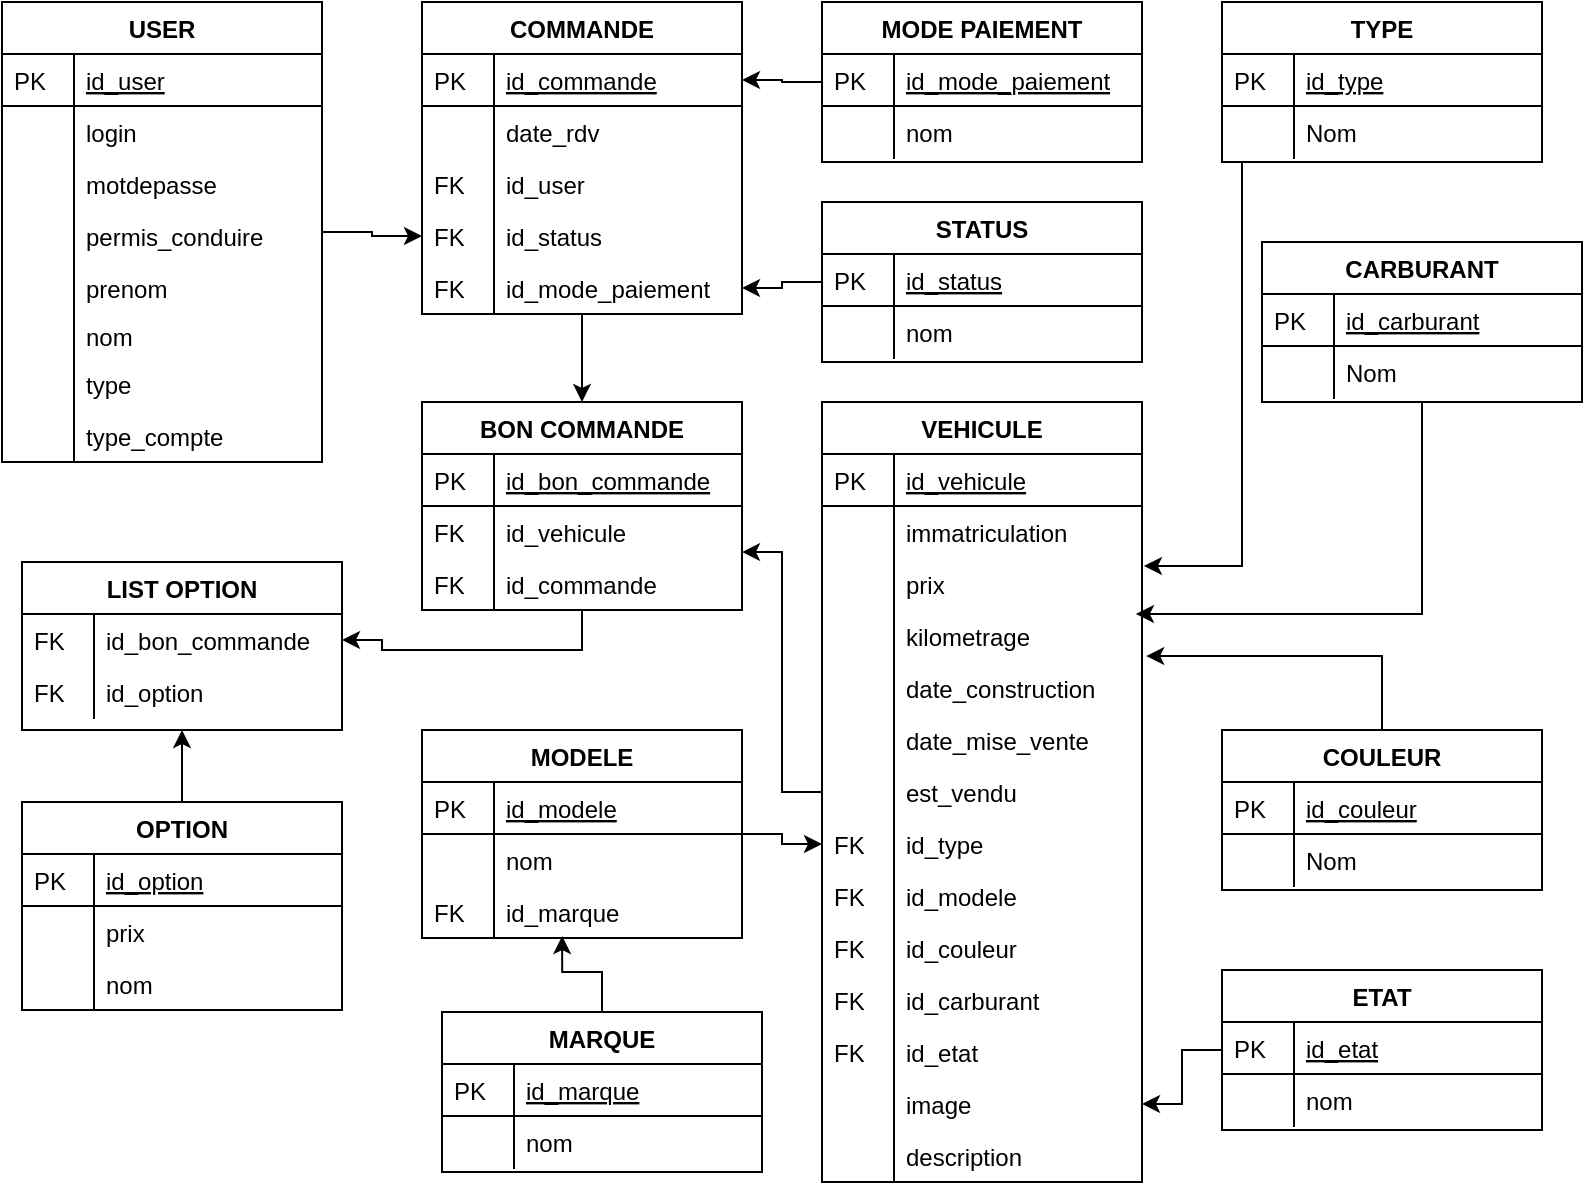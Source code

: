 <mxfile version="12.7.9" type="device"><diagram id="C5RBs43oDa-KdzZeNtuy" name="Page-1"><mxGraphModel dx="1422" dy="762" grid="1" gridSize="10" guides="1" tooltips="1" connect="1" arrows="1" fold="1" page="1" pageScale="1" pageWidth="827" pageHeight="1169" math="0" shadow="0"><root><mxCell id="WIyWlLk6GJQsqaUBKTNV-0"/><mxCell id="WIyWlLk6GJQsqaUBKTNV-1" parent="WIyWlLk6GJQsqaUBKTNV-0"/><mxCell id="F5D1QUOFa6R-hSH2bREc-56" style="edgeStyle=orthogonalEdgeStyle;rounded=0;orthogonalLoop=1;jettySize=auto;html=1;entryX=0;entryY=0.5;entryDx=0;entryDy=0;" edge="1" parent="WIyWlLk6GJQsqaUBKTNV-1" source="zkfFHV4jXpPFQw0GAbJ--51" target="F5D1QUOFa6R-hSH2bREc-27"><mxGeometry relative="1" as="geometry"/></mxCell><mxCell id="zkfFHV4jXpPFQw0GAbJ--51" value="USER" style="swimlane;fontStyle=1;childLayout=stackLayout;horizontal=1;startSize=26;horizontalStack=0;resizeParent=1;resizeLast=0;collapsible=1;marginBottom=0;rounded=0;shadow=0;strokeWidth=1;" parent="WIyWlLk6GJQsqaUBKTNV-1" vertex="1"><mxGeometry x="70" y="40" width="160" height="230" as="geometry"><mxRectangle x="20" y="80" width="160" height="26" as="alternateBounds"/></mxGeometry></mxCell><mxCell id="zkfFHV4jXpPFQw0GAbJ--52" value="id_user" style="shape=partialRectangle;top=0;left=0;right=0;bottom=1;align=left;verticalAlign=top;fillColor=none;spacingLeft=40;spacingRight=4;overflow=hidden;rotatable=0;points=[[0,0.5],[1,0.5]];portConstraint=eastwest;dropTarget=0;rounded=0;shadow=0;strokeWidth=1;fontStyle=4" parent="zkfFHV4jXpPFQw0GAbJ--51" vertex="1"><mxGeometry y="26" width="160" height="26" as="geometry"/></mxCell><mxCell id="zkfFHV4jXpPFQw0GAbJ--53" value="PK" style="shape=partialRectangle;top=0;left=0;bottom=0;fillColor=none;align=left;verticalAlign=top;spacingLeft=4;spacingRight=4;overflow=hidden;rotatable=0;points=[];portConstraint=eastwest;part=1;" parent="zkfFHV4jXpPFQw0GAbJ--52" vertex="1" connectable="0"><mxGeometry width="36" height="26" as="geometry"/></mxCell><mxCell id="VtdqqImHSZTXHybj7aCD-80" value="login" style="shape=partialRectangle;top=0;left=0;right=0;bottom=0;align=left;verticalAlign=top;fillColor=none;spacingLeft=40;spacingRight=4;overflow=hidden;rotatable=0;points=[[0,0.5],[1,0.5]];portConstraint=eastwest;dropTarget=0;rounded=0;shadow=0;strokeWidth=1;" parent="zkfFHV4jXpPFQw0GAbJ--51" vertex="1"><mxGeometry y="52" width="160" height="26" as="geometry"/></mxCell><mxCell id="VtdqqImHSZTXHybj7aCD-81" value="" style="shape=partialRectangle;top=0;left=0;bottom=0;fillColor=none;align=left;verticalAlign=top;spacingLeft=4;spacingRight=4;overflow=hidden;rotatable=0;points=[];portConstraint=eastwest;part=1;" parent="VtdqqImHSZTXHybj7aCD-80" vertex="1" connectable="0"><mxGeometry width="36" height="26" as="geometry"/></mxCell><mxCell id="vkTVJRtdBpXRgMJwghCM-50" value="motdepasse" style="shape=partialRectangle;top=0;left=0;right=0;bottom=0;align=left;verticalAlign=top;fillColor=none;spacingLeft=40;spacingRight=4;overflow=hidden;rotatable=0;points=[[0,0.5],[1,0.5]];portConstraint=eastwest;dropTarget=0;rounded=0;shadow=0;strokeWidth=1;" parent="zkfFHV4jXpPFQw0GAbJ--51" vertex="1"><mxGeometry y="78" width="160" height="26" as="geometry"/></mxCell><mxCell id="vkTVJRtdBpXRgMJwghCM-51" value="" style="shape=partialRectangle;top=0;left=0;bottom=0;fillColor=none;align=left;verticalAlign=top;spacingLeft=4;spacingRight=4;overflow=hidden;rotatable=0;points=[];portConstraint=eastwest;part=1;" parent="vkTVJRtdBpXRgMJwghCM-50" vertex="1" connectable="0"><mxGeometry width="36" height="26" as="geometry"/></mxCell><mxCell id="zkfFHV4jXpPFQw0GAbJ--54" value="permis_conduire" style="shape=partialRectangle;top=0;left=0;right=0;bottom=0;align=left;verticalAlign=top;fillColor=none;spacingLeft=40;spacingRight=4;overflow=hidden;rotatable=0;points=[[0,0.5],[1,0.5]];portConstraint=eastwest;dropTarget=0;rounded=0;shadow=0;strokeWidth=1;" parent="zkfFHV4jXpPFQw0GAbJ--51" vertex="1"><mxGeometry y="104" width="160" height="26" as="geometry"/></mxCell><mxCell id="zkfFHV4jXpPFQw0GAbJ--55" value="" style="shape=partialRectangle;top=0;left=0;bottom=0;fillColor=none;align=left;verticalAlign=top;spacingLeft=4;spacingRight=4;overflow=hidden;rotatable=0;points=[];portConstraint=eastwest;part=1;" parent="zkfFHV4jXpPFQw0GAbJ--54" vertex="1" connectable="0"><mxGeometry width="36" height="26" as="geometry"/></mxCell><mxCell id="VtdqqImHSZTXHybj7aCD-72" value="prenom" style="shape=partialRectangle;top=0;left=0;right=0;bottom=0;align=left;verticalAlign=top;fillColor=none;spacingLeft=40;spacingRight=4;overflow=hidden;rotatable=0;points=[[0,0.5],[1,0.5]];portConstraint=eastwest;dropTarget=0;rounded=0;shadow=0;strokeWidth=1;" parent="zkfFHV4jXpPFQw0GAbJ--51" vertex="1"><mxGeometry y="130" width="160" height="24" as="geometry"/></mxCell><mxCell id="VtdqqImHSZTXHybj7aCD-73" value="" style="shape=partialRectangle;top=0;left=0;bottom=0;fillColor=none;align=left;verticalAlign=top;spacingLeft=4;spacingRight=4;overflow=hidden;rotatable=0;points=[];portConstraint=eastwest;part=1;" parent="VtdqqImHSZTXHybj7aCD-72" vertex="1" connectable="0"><mxGeometry width="36" height="24" as="geometry"/></mxCell><mxCell id="VtdqqImHSZTXHybj7aCD-68" value="nom" style="shape=partialRectangle;top=0;left=0;right=0;bottom=0;align=left;verticalAlign=top;fillColor=none;spacingLeft=40;spacingRight=4;overflow=hidden;rotatable=0;points=[[0,0.5],[1,0.5]];portConstraint=eastwest;dropTarget=0;rounded=0;shadow=0;strokeWidth=1;" parent="zkfFHV4jXpPFQw0GAbJ--51" vertex="1"><mxGeometry y="154" width="160" height="24" as="geometry"/></mxCell><mxCell id="VtdqqImHSZTXHybj7aCD-69" value="" style="shape=partialRectangle;top=0;left=0;bottom=0;fillColor=none;align=left;verticalAlign=top;spacingLeft=4;spacingRight=4;overflow=hidden;rotatable=0;points=[];portConstraint=eastwest;part=1;" parent="VtdqqImHSZTXHybj7aCD-68" vertex="1" connectable="0"><mxGeometry width="36" height="24" as="geometry"/></mxCell><mxCell id="vkTVJRtdBpXRgMJwghCM-9" value="type" style="shape=partialRectangle;top=0;left=0;right=0;bottom=0;align=left;verticalAlign=top;fillColor=none;spacingLeft=40;spacingRight=4;overflow=hidden;rotatable=0;points=[[0,0.5],[1,0.5]];portConstraint=eastwest;dropTarget=0;rounded=0;shadow=0;strokeWidth=1;" parent="zkfFHV4jXpPFQw0GAbJ--51" vertex="1"><mxGeometry y="178" width="160" height="26" as="geometry"/></mxCell><mxCell id="vkTVJRtdBpXRgMJwghCM-10" value="" style="shape=partialRectangle;top=0;left=0;bottom=0;fillColor=none;align=left;verticalAlign=top;spacingLeft=4;spacingRight=4;overflow=hidden;rotatable=0;points=[];portConstraint=eastwest;part=1;" parent="vkTVJRtdBpXRgMJwghCM-9" vertex="1" connectable="0"><mxGeometry width="36" height="26" as="geometry"/></mxCell><mxCell id="vkTVJRtdBpXRgMJwghCM-11" value="type_compte" style="shape=partialRectangle;top=0;left=0;right=0;bottom=0;align=left;verticalAlign=top;fillColor=none;spacingLeft=40;spacingRight=4;overflow=hidden;rotatable=0;points=[[0,0.5],[1,0.5]];portConstraint=eastwest;dropTarget=0;rounded=0;shadow=0;strokeWidth=1;" parent="zkfFHV4jXpPFQw0GAbJ--51" vertex="1"><mxGeometry y="204" width="160" height="26" as="geometry"/></mxCell><mxCell id="vkTVJRtdBpXRgMJwghCM-12" value="" style="shape=partialRectangle;top=0;left=0;bottom=0;fillColor=none;align=left;verticalAlign=top;spacingLeft=4;spacingRight=4;overflow=hidden;rotatable=0;points=[];portConstraint=eastwest;part=1;" parent="vkTVJRtdBpXRgMJwghCM-11" vertex="1" connectable="0"><mxGeometry width="36" height="26" as="geometry"/></mxCell><mxCell id="F5D1QUOFa6R-hSH2bREc-53" style="edgeStyle=orthogonalEdgeStyle;rounded=0;orthogonalLoop=1;jettySize=auto;html=1;entryX=0.5;entryY=0;entryDx=0;entryDy=0;" edge="1" parent="WIyWlLk6GJQsqaUBKTNV-1" source="zkfFHV4jXpPFQw0GAbJ--56" target="VtdqqImHSZTXHybj7aCD-91"><mxGeometry relative="1" as="geometry"/></mxCell><mxCell id="zkfFHV4jXpPFQw0GAbJ--56" value="COMMANDE" style="swimlane;fontStyle=1;childLayout=stackLayout;horizontal=1;startSize=26;horizontalStack=0;resizeParent=1;resizeLast=0;collapsible=1;marginBottom=0;rounded=0;shadow=0;strokeWidth=1;" parent="WIyWlLk6GJQsqaUBKTNV-1" vertex="1"><mxGeometry x="280" y="40" width="160" height="156" as="geometry"><mxRectangle x="260" y="80" width="160" height="26" as="alternateBounds"/></mxGeometry></mxCell><mxCell id="zkfFHV4jXpPFQw0GAbJ--57" value="id_commande" style="shape=partialRectangle;top=0;left=0;right=0;bottom=1;align=left;verticalAlign=top;fillColor=none;spacingLeft=40;spacingRight=4;overflow=hidden;rotatable=0;points=[[0,0.5],[1,0.5]];portConstraint=eastwest;dropTarget=0;rounded=0;shadow=0;strokeWidth=1;fontStyle=4" parent="zkfFHV4jXpPFQw0GAbJ--56" vertex="1"><mxGeometry y="26" width="160" height="26" as="geometry"/></mxCell><mxCell id="zkfFHV4jXpPFQw0GAbJ--58" value="PK" style="shape=partialRectangle;top=0;left=0;bottom=0;fillColor=none;align=left;verticalAlign=top;spacingLeft=4;spacingRight=4;overflow=hidden;rotatable=0;points=[];portConstraint=eastwest;part=1;" parent="zkfFHV4jXpPFQw0GAbJ--57" vertex="1" connectable="0"><mxGeometry width="36" height="26" as="geometry"/></mxCell><mxCell id="zkfFHV4jXpPFQw0GAbJ--61" value="date_rdv" style="shape=partialRectangle;top=0;left=0;right=0;bottom=0;align=left;verticalAlign=top;fillColor=none;spacingLeft=40;spacingRight=4;overflow=hidden;rotatable=0;points=[[0,0.5],[1,0.5]];portConstraint=eastwest;dropTarget=0;rounded=0;shadow=0;strokeWidth=1;" parent="zkfFHV4jXpPFQw0GAbJ--56" vertex="1"><mxGeometry y="52" width="160" height="26" as="geometry"/></mxCell><mxCell id="zkfFHV4jXpPFQw0GAbJ--62" value="" style="shape=partialRectangle;top=0;left=0;bottom=0;fillColor=none;align=left;verticalAlign=top;spacingLeft=4;spacingRight=4;overflow=hidden;rotatable=0;points=[];portConstraint=eastwest;part=1;" parent="zkfFHV4jXpPFQw0GAbJ--61" vertex="1" connectable="0"><mxGeometry width="36" height="26" as="geometry"/></mxCell><mxCell id="VtdqqImHSZTXHybj7aCD-82" value="id_user" style="shape=partialRectangle;top=0;left=0;right=0;bottom=0;align=left;verticalAlign=top;fillColor=none;spacingLeft=40;spacingRight=4;overflow=hidden;rotatable=0;points=[[0,0.5],[1,0.5]];portConstraint=eastwest;dropTarget=0;rounded=0;shadow=0;strokeWidth=1;" parent="zkfFHV4jXpPFQw0GAbJ--56" vertex="1"><mxGeometry y="78" width="160" height="26" as="geometry"/></mxCell><mxCell id="VtdqqImHSZTXHybj7aCD-83" value="FK" style="shape=partialRectangle;top=0;left=0;bottom=0;fillColor=none;align=left;verticalAlign=top;spacingLeft=4;spacingRight=4;overflow=hidden;rotatable=0;points=[];portConstraint=eastwest;part=1;" parent="VtdqqImHSZTXHybj7aCD-82" vertex="1" connectable="0"><mxGeometry width="36" height="26" as="geometry"/></mxCell><mxCell id="F5D1QUOFa6R-hSH2bREc-27" value="id_status" style="shape=partialRectangle;top=0;left=0;right=0;bottom=0;align=left;verticalAlign=top;fillColor=none;spacingLeft=40;spacingRight=4;overflow=hidden;rotatable=0;points=[[0,0.5],[1,0.5]];portConstraint=eastwest;dropTarget=0;rounded=0;shadow=0;strokeWidth=1;" vertex="1" parent="zkfFHV4jXpPFQw0GAbJ--56"><mxGeometry y="104" width="160" height="26" as="geometry"/></mxCell><mxCell id="F5D1QUOFa6R-hSH2bREc-28" value="FK" style="shape=partialRectangle;top=0;left=0;bottom=0;fillColor=none;align=left;verticalAlign=top;spacingLeft=4;spacingRight=4;overflow=hidden;rotatable=0;points=[];portConstraint=eastwest;part=1;" vertex="1" connectable="0" parent="F5D1QUOFa6R-hSH2bREc-27"><mxGeometry width="36" height="26" as="geometry"/></mxCell><mxCell id="F5D1QUOFa6R-hSH2bREc-29" value="id_mode_paiement" style="shape=partialRectangle;top=0;left=0;right=0;bottom=0;align=left;verticalAlign=top;fillColor=none;spacingLeft=40;spacingRight=4;overflow=hidden;rotatable=0;points=[[0,0.5],[1,0.5]];portConstraint=eastwest;dropTarget=0;rounded=0;shadow=0;strokeWidth=1;" vertex="1" parent="zkfFHV4jXpPFQw0GAbJ--56"><mxGeometry y="130" width="160" height="26" as="geometry"/></mxCell><mxCell id="F5D1QUOFa6R-hSH2bREc-30" value="FK" style="shape=partialRectangle;top=0;left=0;bottom=0;fillColor=none;align=left;verticalAlign=top;spacingLeft=4;spacingRight=4;overflow=hidden;rotatable=0;points=[];portConstraint=eastwest;part=1;" vertex="1" connectable="0" parent="F5D1QUOFa6R-hSH2bREc-29"><mxGeometry width="36" height="26" as="geometry"/></mxCell><mxCell id="F5D1QUOFa6R-hSH2bREc-50" style="edgeStyle=orthogonalEdgeStyle;rounded=0;orthogonalLoop=1;jettySize=auto;html=1;entryX=1;entryY=-0.115;entryDx=0;entryDy=0;entryPerimeter=0;" edge="1" parent="WIyWlLk6GJQsqaUBKTNV-1" source="zkfFHV4jXpPFQw0GAbJ--64" target="VtdqqImHSZTXHybj7aCD-94"><mxGeometry relative="1" as="geometry"/></mxCell><mxCell id="zkfFHV4jXpPFQw0GAbJ--64" value="VEHICULE" style="swimlane;fontStyle=1;childLayout=stackLayout;horizontal=1;startSize=26;horizontalStack=0;resizeParent=1;resizeLast=0;collapsible=1;marginBottom=0;rounded=0;shadow=0;strokeWidth=1;" parent="WIyWlLk6GJQsqaUBKTNV-1" vertex="1"><mxGeometry x="480" y="240" width="160" height="390" as="geometry"><mxRectangle x="260" y="270" width="160" height="26" as="alternateBounds"/></mxGeometry></mxCell><mxCell id="zkfFHV4jXpPFQw0GAbJ--65" value="id_vehicule" style="shape=partialRectangle;top=0;left=0;right=0;bottom=1;align=left;verticalAlign=top;fillColor=none;spacingLeft=40;spacingRight=4;overflow=hidden;rotatable=0;points=[[0,0.5],[1,0.5]];portConstraint=eastwest;dropTarget=0;rounded=0;shadow=0;strokeWidth=1;fontStyle=4" parent="zkfFHV4jXpPFQw0GAbJ--64" vertex="1"><mxGeometry y="26" width="160" height="26" as="geometry"/></mxCell><mxCell id="zkfFHV4jXpPFQw0GAbJ--66" value="PK" style="shape=partialRectangle;top=0;left=0;bottom=0;fillColor=none;align=left;verticalAlign=top;spacingLeft=4;spacingRight=4;overflow=hidden;rotatable=0;points=[];portConstraint=eastwest;part=1;" parent="zkfFHV4jXpPFQw0GAbJ--65" vertex="1" connectable="0"><mxGeometry width="36" height="26" as="geometry"/></mxCell><mxCell id="zkfFHV4jXpPFQw0GAbJ--69" value="immatriculation" style="shape=partialRectangle;top=0;left=0;right=0;bottom=0;align=left;verticalAlign=top;fillColor=none;spacingLeft=40;spacingRight=4;overflow=hidden;rotatable=0;points=[[0,0.5],[1,0.5]];portConstraint=eastwest;dropTarget=0;rounded=0;shadow=0;strokeWidth=1;" parent="zkfFHV4jXpPFQw0GAbJ--64" vertex="1"><mxGeometry y="52" width="160" height="26" as="geometry"/></mxCell><mxCell id="zkfFHV4jXpPFQw0GAbJ--70" value="" style="shape=partialRectangle;top=0;left=0;bottom=0;fillColor=none;align=left;verticalAlign=top;spacingLeft=4;spacingRight=4;overflow=hidden;rotatable=0;points=[];portConstraint=eastwest;part=1;" parent="zkfFHV4jXpPFQw0GAbJ--69" vertex="1" connectable="0"><mxGeometry width="36" height="26" as="geometry"/></mxCell><mxCell id="vkTVJRtdBpXRgMJwghCM-42" value="prix" style="shape=partialRectangle;top=0;left=0;right=0;bottom=0;align=left;verticalAlign=top;fillColor=none;spacingLeft=40;spacingRight=4;overflow=hidden;rotatable=0;points=[[0,0.5],[1,0.5]];portConstraint=eastwest;dropTarget=0;rounded=0;shadow=0;strokeWidth=1;" parent="zkfFHV4jXpPFQw0GAbJ--64" vertex="1"><mxGeometry y="78" width="160" height="26" as="geometry"/></mxCell><mxCell id="vkTVJRtdBpXRgMJwghCM-43" value="" style="shape=partialRectangle;top=0;left=0;bottom=0;fillColor=none;align=left;verticalAlign=top;spacingLeft=4;spacingRight=4;overflow=hidden;rotatable=0;points=[];portConstraint=eastwest;part=1;" parent="vkTVJRtdBpXRgMJwghCM-42" vertex="1" connectable="0"><mxGeometry width="36" height="26" as="geometry"/></mxCell><mxCell id="vkTVJRtdBpXRgMJwghCM-44" value="kilometrage" style="shape=partialRectangle;top=0;left=0;right=0;bottom=0;align=left;verticalAlign=top;fillColor=none;spacingLeft=40;spacingRight=4;overflow=hidden;rotatable=0;points=[[0,0.5],[1,0.5]];portConstraint=eastwest;dropTarget=0;rounded=0;shadow=0;strokeWidth=1;" parent="zkfFHV4jXpPFQw0GAbJ--64" vertex="1"><mxGeometry y="104" width="160" height="26" as="geometry"/></mxCell><mxCell id="vkTVJRtdBpXRgMJwghCM-45" value="" style="shape=partialRectangle;top=0;left=0;bottom=0;fillColor=none;align=left;verticalAlign=top;spacingLeft=4;spacingRight=4;overflow=hidden;rotatable=0;points=[];portConstraint=eastwest;part=1;" parent="vkTVJRtdBpXRgMJwghCM-44" vertex="1" connectable="0"><mxGeometry width="36" height="26" as="geometry"/></mxCell><mxCell id="vkTVJRtdBpXRgMJwghCM-46" value="date_construction" style="shape=partialRectangle;top=0;left=0;right=0;bottom=0;align=left;verticalAlign=top;fillColor=none;spacingLeft=40;spacingRight=4;overflow=hidden;rotatable=0;points=[[0,0.5],[1,0.5]];portConstraint=eastwest;dropTarget=0;rounded=0;shadow=0;strokeWidth=1;" parent="zkfFHV4jXpPFQw0GAbJ--64" vertex="1"><mxGeometry y="130" width="160" height="26" as="geometry"/></mxCell><mxCell id="vkTVJRtdBpXRgMJwghCM-47" value="" style="shape=partialRectangle;top=0;left=0;bottom=0;fillColor=none;align=left;verticalAlign=top;spacingLeft=4;spacingRight=4;overflow=hidden;rotatable=0;points=[];portConstraint=eastwest;part=1;" parent="vkTVJRtdBpXRgMJwghCM-46" vertex="1" connectable="0"><mxGeometry width="36" height="26" as="geometry"/></mxCell><mxCell id="VtdqqImHSZTXHybj7aCD-75" value="date_mise_vente" style="shape=partialRectangle;top=0;left=0;right=0;bottom=0;align=left;verticalAlign=top;fillColor=none;spacingLeft=40;spacingRight=4;overflow=hidden;rotatable=0;points=[[0,0.5],[1,0.5]];portConstraint=eastwest;dropTarget=0;rounded=0;shadow=0;strokeWidth=1;" parent="zkfFHV4jXpPFQw0GAbJ--64" vertex="1"><mxGeometry y="156" width="160" height="26" as="geometry"/></mxCell><mxCell id="VtdqqImHSZTXHybj7aCD-76" value="" style="shape=partialRectangle;top=0;left=0;bottom=0;fillColor=none;align=left;verticalAlign=top;spacingLeft=4;spacingRight=4;overflow=hidden;rotatable=0;points=[];portConstraint=eastwest;part=1;" parent="VtdqqImHSZTXHybj7aCD-75" vertex="1" connectable="0"><mxGeometry width="36" height="26" as="geometry"/></mxCell><mxCell id="VtdqqImHSZTXHybj7aCD-77" value="est_vendu" style="shape=partialRectangle;top=0;left=0;right=0;bottom=0;align=left;verticalAlign=top;fillColor=none;spacingLeft=40;spacingRight=4;overflow=hidden;rotatable=0;points=[[0,0.5],[1,0.5]];portConstraint=eastwest;dropTarget=0;rounded=0;shadow=0;strokeWidth=1;" parent="zkfFHV4jXpPFQw0GAbJ--64" vertex="1"><mxGeometry y="182" width="160" height="26" as="geometry"/></mxCell><mxCell id="VtdqqImHSZTXHybj7aCD-78" value="" style="shape=partialRectangle;top=0;left=0;bottom=0;fillColor=none;align=left;verticalAlign=top;spacingLeft=4;spacingRight=4;overflow=hidden;rotatable=0;points=[];portConstraint=eastwest;part=1;" parent="VtdqqImHSZTXHybj7aCD-77" vertex="1" connectable="0"><mxGeometry width="36" height="26" as="geometry"/></mxCell><mxCell id="VtdqqImHSZTXHybj7aCD-5" value="id_type" style="shape=partialRectangle;top=0;left=0;right=0;bottom=0;align=left;verticalAlign=top;fillColor=none;spacingLeft=40;spacingRight=4;overflow=hidden;rotatable=0;points=[[0,0.5],[1,0.5]];portConstraint=eastwest;dropTarget=0;rounded=0;shadow=0;strokeWidth=1;" parent="zkfFHV4jXpPFQw0GAbJ--64" vertex="1"><mxGeometry y="208" width="160" height="26" as="geometry"/></mxCell><mxCell id="VtdqqImHSZTXHybj7aCD-6" value="FK" style="shape=partialRectangle;top=0;left=0;bottom=0;fillColor=none;align=left;verticalAlign=top;spacingLeft=4;spacingRight=4;overflow=hidden;rotatable=0;points=[];portConstraint=eastwest;part=1;" parent="VtdqqImHSZTXHybj7aCD-5" vertex="1" connectable="0"><mxGeometry width="36" height="26" as="geometry"/></mxCell><mxCell id="VtdqqImHSZTXHybj7aCD-23" value="id_modele" style="shape=partialRectangle;top=0;left=0;right=0;bottom=0;align=left;verticalAlign=top;fillColor=none;spacingLeft=40;spacingRight=4;overflow=hidden;rotatable=0;points=[[0,0.5],[1,0.5]];portConstraint=eastwest;dropTarget=0;rounded=0;shadow=0;strokeWidth=1;" parent="zkfFHV4jXpPFQw0GAbJ--64" vertex="1"><mxGeometry y="234" width="160" height="26" as="geometry"/></mxCell><mxCell id="VtdqqImHSZTXHybj7aCD-24" value="FK" style="shape=partialRectangle;top=0;left=0;bottom=0;fillColor=none;align=left;verticalAlign=top;spacingLeft=4;spacingRight=4;overflow=hidden;rotatable=0;points=[];portConstraint=eastwest;part=1;" parent="VtdqqImHSZTXHybj7aCD-23" vertex="1" connectable="0"><mxGeometry width="36" height="26" as="geometry"/></mxCell><mxCell id="VtdqqImHSZTXHybj7aCD-26" value="id_couleur" style="shape=partialRectangle;top=0;left=0;right=0;bottom=0;align=left;verticalAlign=top;fillColor=none;spacingLeft=40;spacingRight=4;overflow=hidden;rotatable=0;points=[[0,0.5],[1,0.5]];portConstraint=eastwest;dropTarget=0;rounded=0;shadow=0;strokeWidth=1;" parent="zkfFHV4jXpPFQw0GAbJ--64" vertex="1"><mxGeometry y="260" width="160" height="26" as="geometry"/></mxCell><mxCell id="VtdqqImHSZTXHybj7aCD-27" value="FK" style="shape=partialRectangle;top=0;left=0;bottom=0;fillColor=none;align=left;verticalAlign=top;spacingLeft=4;spacingRight=4;overflow=hidden;rotatable=0;points=[];portConstraint=eastwest;part=1;" parent="VtdqqImHSZTXHybj7aCD-26" vertex="1" connectable="0"><mxGeometry width="36" height="26" as="geometry"/></mxCell><mxCell id="VtdqqImHSZTXHybj7aCD-28" value="id_carburant" style="shape=partialRectangle;top=0;left=0;right=0;bottom=0;align=left;verticalAlign=top;fillColor=none;spacingLeft=40;spacingRight=4;overflow=hidden;rotatable=0;points=[[0,0.5],[1,0.5]];portConstraint=eastwest;dropTarget=0;rounded=0;shadow=0;strokeWidth=1;" parent="zkfFHV4jXpPFQw0GAbJ--64" vertex="1"><mxGeometry y="286" width="160" height="26" as="geometry"/></mxCell><mxCell id="VtdqqImHSZTXHybj7aCD-29" value="FK" style="shape=partialRectangle;top=0;left=0;bottom=0;fillColor=none;align=left;verticalAlign=top;spacingLeft=4;spacingRight=4;overflow=hidden;rotatable=0;points=[];portConstraint=eastwest;part=1;" parent="VtdqqImHSZTXHybj7aCD-28" vertex="1" connectable="0"><mxGeometry width="36" height="26" as="geometry"/></mxCell><mxCell id="VtdqqImHSZTXHybj7aCD-60" value="id_etat" style="shape=partialRectangle;top=0;left=0;right=0;bottom=0;align=left;verticalAlign=top;fillColor=none;spacingLeft=40;spacingRight=4;overflow=hidden;rotatable=0;points=[[0,0.5],[1,0.5]];portConstraint=eastwest;dropTarget=0;rounded=0;shadow=0;strokeWidth=1;" parent="zkfFHV4jXpPFQw0GAbJ--64" vertex="1"><mxGeometry y="312" width="160" height="26" as="geometry"/></mxCell><mxCell id="VtdqqImHSZTXHybj7aCD-61" value="FK" style="shape=partialRectangle;top=0;left=0;bottom=0;fillColor=none;align=left;verticalAlign=top;spacingLeft=4;spacingRight=4;overflow=hidden;rotatable=0;points=[];portConstraint=eastwest;part=1;" parent="VtdqqImHSZTXHybj7aCD-60" vertex="1" connectable="0"><mxGeometry width="36" height="26" as="geometry"/></mxCell><mxCell id="F5D1QUOFa6R-hSH2bREc-4" value="image" style="shape=partialRectangle;top=0;left=0;right=0;bottom=0;align=left;verticalAlign=top;fillColor=none;spacingLeft=40;spacingRight=4;overflow=hidden;rotatable=0;points=[[0,0.5],[1,0.5]];portConstraint=eastwest;dropTarget=0;rounded=0;shadow=0;strokeWidth=1;" vertex="1" parent="zkfFHV4jXpPFQw0GAbJ--64"><mxGeometry y="338" width="160" height="26" as="geometry"/></mxCell><mxCell id="F5D1QUOFa6R-hSH2bREc-5" value="" style="shape=partialRectangle;top=0;left=0;bottom=0;fillColor=none;align=left;verticalAlign=top;spacingLeft=4;spacingRight=4;overflow=hidden;rotatable=0;points=[];portConstraint=eastwest;part=1;" vertex="1" connectable="0" parent="F5D1QUOFa6R-hSH2bREc-4"><mxGeometry width="36" height="26" as="geometry"/></mxCell><mxCell id="F5D1QUOFa6R-hSH2bREc-6" value="description" style="shape=partialRectangle;top=0;left=0;right=0;bottom=0;align=left;verticalAlign=top;fillColor=none;spacingLeft=40;spacingRight=4;overflow=hidden;rotatable=0;points=[[0,0.5],[1,0.5]];portConstraint=eastwest;dropTarget=0;rounded=0;shadow=0;strokeWidth=1;" vertex="1" parent="zkfFHV4jXpPFQw0GAbJ--64"><mxGeometry y="364" width="160" height="26" as="geometry"/></mxCell><mxCell id="F5D1QUOFa6R-hSH2bREc-7" value="" style="shape=partialRectangle;top=0;left=0;bottom=0;fillColor=none;align=left;verticalAlign=top;spacingLeft=4;spacingRight=4;overflow=hidden;rotatable=0;points=[];portConstraint=eastwest;part=1;" vertex="1" connectable="0" parent="F5D1QUOFa6R-hSH2bREc-6"><mxGeometry width="36" height="26" as="geometry"/></mxCell><mxCell id="F5D1QUOFa6R-hSH2bREc-48" style="edgeStyle=orthogonalEdgeStyle;rounded=0;orthogonalLoop=1;jettySize=auto;html=1;entryX=0.438;entryY=0.962;entryDx=0;entryDy=0;entryPerimeter=0;" edge="1" parent="WIyWlLk6GJQsqaUBKTNV-1" source="vkTVJRtdBpXRgMJwghCM-52" target="VtdqqImHSZTXHybj7aCD-3"><mxGeometry relative="1" as="geometry"/></mxCell><mxCell id="vkTVJRtdBpXRgMJwghCM-52" value="MARQUE" style="swimlane;fontStyle=1;childLayout=stackLayout;horizontal=1;startSize=26;horizontalStack=0;resizeParent=1;resizeLast=0;collapsible=1;marginBottom=0;rounded=0;shadow=0;strokeWidth=1;" parent="WIyWlLk6GJQsqaUBKTNV-1" vertex="1"><mxGeometry x="290" y="545" width="160" height="80" as="geometry"><mxRectangle x="20" y="80" width="160" height="26" as="alternateBounds"/></mxGeometry></mxCell><mxCell id="vkTVJRtdBpXRgMJwghCM-53" value="id_marque" style="shape=partialRectangle;top=0;left=0;right=0;bottom=1;align=left;verticalAlign=top;fillColor=none;spacingLeft=40;spacingRight=4;overflow=hidden;rotatable=0;points=[[0,0.5],[1,0.5]];portConstraint=eastwest;dropTarget=0;rounded=0;shadow=0;strokeWidth=1;fontStyle=4" parent="vkTVJRtdBpXRgMJwghCM-52" vertex="1"><mxGeometry y="26" width="160" height="26" as="geometry"/></mxCell><mxCell id="vkTVJRtdBpXRgMJwghCM-54" value="PK" style="shape=partialRectangle;top=0;left=0;bottom=0;fillColor=none;align=left;verticalAlign=top;spacingLeft=4;spacingRight=4;overflow=hidden;rotatable=0;points=[];portConstraint=eastwest;part=1;" parent="vkTVJRtdBpXRgMJwghCM-53" vertex="1" connectable="0"><mxGeometry width="36" height="26" as="geometry"/></mxCell><mxCell id="vkTVJRtdBpXRgMJwghCM-55" value="nom" style="shape=partialRectangle;top=0;left=0;right=0;bottom=0;align=left;verticalAlign=top;fillColor=none;spacingLeft=40;spacingRight=4;overflow=hidden;rotatable=0;points=[[0,0.5],[1,0.5]];portConstraint=eastwest;dropTarget=0;rounded=0;shadow=0;strokeWidth=1;" parent="vkTVJRtdBpXRgMJwghCM-52" vertex="1"><mxGeometry y="52" width="160" height="26" as="geometry"/></mxCell><mxCell id="vkTVJRtdBpXRgMJwghCM-56" value="" style="shape=partialRectangle;top=0;left=0;bottom=0;fillColor=none;align=left;verticalAlign=top;spacingLeft=4;spacingRight=4;overflow=hidden;rotatable=0;points=[];portConstraint=eastwest;part=1;" parent="vkTVJRtdBpXRgMJwghCM-55" vertex="1" connectable="0"><mxGeometry width="36" height="26" as="geometry"/></mxCell><mxCell id="F5D1QUOFa6R-hSH2bREc-46" style="edgeStyle=orthogonalEdgeStyle;rounded=0;orthogonalLoop=1;jettySize=auto;html=1;entryX=0.981;entryY=0.077;entryDx=0;entryDy=0;entryPerimeter=0;" edge="1" parent="WIyWlLk6GJQsqaUBKTNV-1" source="vkTVJRtdBpXRgMJwghCM-59" target="vkTVJRtdBpXRgMJwghCM-44"><mxGeometry relative="1" as="geometry"/></mxCell><mxCell id="vkTVJRtdBpXRgMJwghCM-59" value="CARBURANT" style="swimlane;fontStyle=1;childLayout=stackLayout;horizontal=1;startSize=26;horizontalStack=0;resizeParent=1;resizeLast=0;collapsible=1;marginBottom=0;rounded=0;shadow=0;strokeWidth=1;" parent="WIyWlLk6GJQsqaUBKTNV-1" vertex="1"><mxGeometry x="700" y="160" width="160" height="80" as="geometry"><mxRectangle x="20" y="80" width="160" height="26" as="alternateBounds"/></mxGeometry></mxCell><mxCell id="vkTVJRtdBpXRgMJwghCM-60" value="id_carburant" style="shape=partialRectangle;top=0;left=0;right=0;bottom=1;align=left;verticalAlign=top;fillColor=none;spacingLeft=40;spacingRight=4;overflow=hidden;rotatable=0;points=[[0,0.5],[1,0.5]];portConstraint=eastwest;dropTarget=0;rounded=0;shadow=0;strokeWidth=1;fontStyle=4" parent="vkTVJRtdBpXRgMJwghCM-59" vertex="1"><mxGeometry y="26" width="160" height="26" as="geometry"/></mxCell><mxCell id="vkTVJRtdBpXRgMJwghCM-61" value="PK" style="shape=partialRectangle;top=0;left=0;bottom=0;fillColor=none;align=left;verticalAlign=top;spacingLeft=4;spacingRight=4;overflow=hidden;rotatable=0;points=[];portConstraint=eastwest;part=1;" parent="vkTVJRtdBpXRgMJwghCM-60" vertex="1" connectable="0"><mxGeometry width="36" height="26" as="geometry"/></mxCell><mxCell id="vkTVJRtdBpXRgMJwghCM-62" value="Nom" style="shape=partialRectangle;top=0;left=0;right=0;bottom=0;align=left;verticalAlign=top;fillColor=none;spacingLeft=40;spacingRight=4;overflow=hidden;rotatable=0;points=[[0,0.5],[1,0.5]];portConstraint=eastwest;dropTarget=0;rounded=0;shadow=0;strokeWidth=1;" parent="vkTVJRtdBpXRgMJwghCM-59" vertex="1"><mxGeometry y="52" width="160" height="26" as="geometry"/></mxCell><mxCell id="vkTVJRtdBpXRgMJwghCM-63" value="" style="shape=partialRectangle;top=0;left=0;bottom=0;fillColor=none;align=left;verticalAlign=top;spacingLeft=4;spacingRight=4;overflow=hidden;rotatable=0;points=[];portConstraint=eastwest;part=1;" parent="vkTVJRtdBpXRgMJwghCM-62" vertex="1" connectable="0"><mxGeometry width="36" height="26" as="geometry"/></mxCell><mxCell id="F5D1QUOFa6R-hSH2bREc-52" style="edgeStyle=orthogonalEdgeStyle;rounded=0;orthogonalLoop=1;jettySize=auto;html=1;entryX=0;entryY=0.5;entryDx=0;entryDy=0;" edge="1" parent="WIyWlLk6GJQsqaUBKTNV-1" source="vkTVJRtdBpXRgMJwghCM-66" target="VtdqqImHSZTXHybj7aCD-5"><mxGeometry relative="1" as="geometry"/></mxCell><mxCell id="vkTVJRtdBpXRgMJwghCM-66" value="MODELE" style="swimlane;fontStyle=1;childLayout=stackLayout;horizontal=1;startSize=26;horizontalStack=0;resizeParent=1;resizeLast=0;collapsible=1;marginBottom=0;rounded=0;shadow=0;strokeWidth=1;" parent="WIyWlLk6GJQsqaUBKTNV-1" vertex="1"><mxGeometry x="280" y="404" width="160" height="104" as="geometry"><mxRectangle x="20" y="80" width="160" height="26" as="alternateBounds"/></mxGeometry></mxCell><mxCell id="vkTVJRtdBpXRgMJwghCM-67" value="id_modele" style="shape=partialRectangle;top=0;left=0;right=0;bottom=1;align=left;verticalAlign=top;fillColor=none;spacingLeft=40;spacingRight=4;overflow=hidden;rotatable=0;points=[[0,0.5],[1,0.5]];portConstraint=eastwest;dropTarget=0;rounded=0;shadow=0;strokeWidth=1;fontStyle=4" parent="vkTVJRtdBpXRgMJwghCM-66" vertex="1"><mxGeometry y="26" width="160" height="26" as="geometry"/></mxCell><mxCell id="vkTVJRtdBpXRgMJwghCM-68" value="PK" style="shape=partialRectangle;top=0;left=0;bottom=0;fillColor=none;align=left;verticalAlign=top;spacingLeft=4;spacingRight=4;overflow=hidden;rotatable=0;points=[];portConstraint=eastwest;part=1;" parent="vkTVJRtdBpXRgMJwghCM-67" vertex="1" connectable="0"><mxGeometry width="36" height="26" as="geometry"/></mxCell><mxCell id="vkTVJRtdBpXRgMJwghCM-69" value="nom" style="shape=partialRectangle;top=0;left=0;right=0;bottom=0;align=left;verticalAlign=top;fillColor=none;spacingLeft=40;spacingRight=4;overflow=hidden;rotatable=0;points=[[0,0.5],[1,0.5]];portConstraint=eastwest;dropTarget=0;rounded=0;shadow=0;strokeWidth=1;" parent="vkTVJRtdBpXRgMJwghCM-66" vertex="1"><mxGeometry y="52" width="160" height="26" as="geometry"/></mxCell><mxCell id="vkTVJRtdBpXRgMJwghCM-70" value="" style="shape=partialRectangle;top=0;left=0;bottom=0;fillColor=none;align=left;verticalAlign=top;spacingLeft=4;spacingRight=4;overflow=hidden;rotatable=0;points=[];portConstraint=eastwest;part=1;" parent="vkTVJRtdBpXRgMJwghCM-69" vertex="1" connectable="0"><mxGeometry width="36" height="26" as="geometry"/></mxCell><mxCell id="VtdqqImHSZTXHybj7aCD-3" value="id_marque" style="shape=partialRectangle;top=0;left=0;right=0;bottom=0;align=left;verticalAlign=top;fillColor=none;spacingLeft=40;spacingRight=4;overflow=hidden;rotatable=0;points=[[0,0.5],[1,0.5]];portConstraint=eastwest;dropTarget=0;rounded=0;shadow=0;strokeWidth=1;" parent="vkTVJRtdBpXRgMJwghCM-66" vertex="1"><mxGeometry y="78" width="160" height="26" as="geometry"/></mxCell><mxCell id="VtdqqImHSZTXHybj7aCD-4" value="FK" style="shape=partialRectangle;top=0;left=0;bottom=0;fillColor=none;align=left;verticalAlign=top;spacingLeft=4;spacingRight=4;overflow=hidden;rotatable=0;points=[];portConstraint=eastwest;part=1;" parent="VtdqqImHSZTXHybj7aCD-3" vertex="1" connectable="0"><mxGeometry width="36" height="26" as="geometry"/></mxCell><mxCell id="F5D1QUOFa6R-hSH2bREc-55" style="edgeStyle=orthogonalEdgeStyle;rounded=0;orthogonalLoop=1;jettySize=auto;html=1;entryX=0.5;entryY=1;entryDx=0;entryDy=0;" edge="1" parent="WIyWlLk6GJQsqaUBKTNV-1" source="VtdqqImHSZTXHybj7aCD-7" target="F5D1QUOFa6R-hSH2bREc-8"><mxGeometry relative="1" as="geometry"/></mxCell><mxCell id="VtdqqImHSZTXHybj7aCD-7" value="OPTION" style="swimlane;fontStyle=1;childLayout=stackLayout;horizontal=1;startSize=26;horizontalStack=0;resizeParent=1;resizeLast=0;collapsible=1;marginBottom=0;rounded=0;shadow=0;strokeWidth=1;" parent="WIyWlLk6GJQsqaUBKTNV-1" vertex="1"><mxGeometry x="80" y="440" width="160" height="104" as="geometry"><mxRectangle x="20" y="80" width="160" height="26" as="alternateBounds"/></mxGeometry></mxCell><mxCell id="VtdqqImHSZTXHybj7aCD-8" value="id_option" style="shape=partialRectangle;top=0;left=0;right=0;bottom=1;align=left;verticalAlign=top;fillColor=none;spacingLeft=40;spacingRight=4;overflow=hidden;rotatable=0;points=[[0,0.5],[1,0.5]];portConstraint=eastwest;dropTarget=0;rounded=0;shadow=0;strokeWidth=1;fontStyle=4" parent="VtdqqImHSZTXHybj7aCD-7" vertex="1"><mxGeometry y="26" width="160" height="26" as="geometry"/></mxCell><mxCell id="VtdqqImHSZTXHybj7aCD-9" value="PK" style="shape=partialRectangle;top=0;left=0;bottom=0;fillColor=none;align=left;verticalAlign=top;spacingLeft=4;spacingRight=4;overflow=hidden;rotatable=0;points=[];portConstraint=eastwest;part=1;" parent="VtdqqImHSZTXHybj7aCD-8" vertex="1" connectable="0"><mxGeometry width="36" height="26" as="geometry"/></mxCell><mxCell id="VtdqqImHSZTXHybj7aCD-10" value="prix" style="shape=partialRectangle;top=0;left=0;right=0;bottom=0;align=left;verticalAlign=top;fillColor=none;spacingLeft=40;spacingRight=4;overflow=hidden;rotatable=0;points=[[0,0.5],[1,0.5]];portConstraint=eastwest;dropTarget=0;rounded=0;shadow=0;strokeWidth=1;" parent="VtdqqImHSZTXHybj7aCD-7" vertex="1"><mxGeometry y="52" width="160" height="26" as="geometry"/></mxCell><mxCell id="VtdqqImHSZTXHybj7aCD-11" value="" style="shape=partialRectangle;top=0;left=0;bottom=0;fillColor=none;align=left;verticalAlign=top;spacingLeft=4;spacingRight=4;overflow=hidden;rotatable=0;points=[];portConstraint=eastwest;part=1;" parent="VtdqqImHSZTXHybj7aCD-10" vertex="1" connectable="0"><mxGeometry width="36" height="26" as="geometry"/></mxCell><mxCell id="VtdqqImHSZTXHybj7aCD-12" value="nom" style="shape=partialRectangle;top=0;left=0;right=0;bottom=0;align=left;verticalAlign=top;fillColor=none;spacingLeft=40;spacingRight=4;overflow=hidden;rotatable=0;points=[[0,0.5],[1,0.5]];portConstraint=eastwest;dropTarget=0;rounded=0;shadow=0;strokeWidth=1;" parent="VtdqqImHSZTXHybj7aCD-7" vertex="1"><mxGeometry y="78" width="160" height="26" as="geometry"/></mxCell><mxCell id="VtdqqImHSZTXHybj7aCD-13" value="" style="shape=partialRectangle;top=0;left=0;bottom=0;fillColor=none;align=left;verticalAlign=top;spacingLeft=4;spacingRight=4;overflow=hidden;rotatable=0;points=[];portConstraint=eastwest;part=1;" parent="VtdqqImHSZTXHybj7aCD-12" vertex="1" connectable="0"><mxGeometry width="36" height="26" as="geometry"/></mxCell><mxCell id="F5D1QUOFa6R-hSH2bREc-45" style="edgeStyle=orthogonalEdgeStyle;rounded=0;orthogonalLoop=1;jettySize=auto;html=1;entryX=1.013;entryY=-0.115;entryDx=0;entryDy=0;entryPerimeter=0;" edge="1" parent="WIyWlLk6GJQsqaUBKTNV-1" source="VtdqqImHSZTXHybj7aCD-16" target="vkTVJRtdBpXRgMJwghCM-46"><mxGeometry relative="1" as="geometry"/></mxCell><mxCell id="VtdqqImHSZTXHybj7aCD-16" value="COULEUR" style="swimlane;fontStyle=1;childLayout=stackLayout;horizontal=1;startSize=26;horizontalStack=0;resizeParent=1;resizeLast=0;collapsible=1;marginBottom=0;rounded=0;shadow=0;strokeWidth=1;" parent="WIyWlLk6GJQsqaUBKTNV-1" vertex="1"><mxGeometry x="680" y="404" width="160" height="80" as="geometry"><mxRectangle x="20" y="80" width="160" height="26" as="alternateBounds"/></mxGeometry></mxCell><mxCell id="VtdqqImHSZTXHybj7aCD-17" value="id_couleur" style="shape=partialRectangle;top=0;left=0;right=0;bottom=1;align=left;verticalAlign=top;fillColor=none;spacingLeft=40;spacingRight=4;overflow=hidden;rotatable=0;points=[[0,0.5],[1,0.5]];portConstraint=eastwest;dropTarget=0;rounded=0;shadow=0;strokeWidth=1;fontStyle=4" parent="VtdqqImHSZTXHybj7aCD-16" vertex="1"><mxGeometry y="26" width="160" height="26" as="geometry"/></mxCell><mxCell id="VtdqqImHSZTXHybj7aCD-18" value="PK" style="shape=partialRectangle;top=0;left=0;bottom=0;fillColor=none;align=left;verticalAlign=top;spacingLeft=4;spacingRight=4;overflow=hidden;rotatable=0;points=[];portConstraint=eastwest;part=1;" parent="VtdqqImHSZTXHybj7aCD-17" vertex="1" connectable="0"><mxGeometry width="36" height="26" as="geometry"/></mxCell><mxCell id="VtdqqImHSZTXHybj7aCD-19" value="Nom" style="shape=partialRectangle;top=0;left=0;right=0;bottom=0;align=left;verticalAlign=top;fillColor=none;spacingLeft=40;spacingRight=4;overflow=hidden;rotatable=0;points=[[0,0.5],[1,0.5]];portConstraint=eastwest;dropTarget=0;rounded=0;shadow=0;strokeWidth=1;" parent="VtdqqImHSZTXHybj7aCD-16" vertex="1"><mxGeometry y="52" width="160" height="26" as="geometry"/></mxCell><mxCell id="VtdqqImHSZTXHybj7aCD-20" value="" style="shape=partialRectangle;top=0;left=0;bottom=0;fillColor=none;align=left;verticalAlign=top;spacingLeft=4;spacingRight=4;overflow=hidden;rotatable=0;points=[];portConstraint=eastwest;part=1;" parent="VtdqqImHSZTXHybj7aCD-19" vertex="1" connectable="0"><mxGeometry width="36" height="26" as="geometry"/></mxCell><mxCell id="F5D1QUOFa6R-hSH2bREc-47" style="edgeStyle=orthogonalEdgeStyle;rounded=0;orthogonalLoop=1;jettySize=auto;html=1;entryX=1.006;entryY=0.154;entryDx=0;entryDy=0;entryPerimeter=0;" edge="1" parent="WIyWlLk6GJQsqaUBKTNV-1" source="VtdqqImHSZTXHybj7aCD-30" target="vkTVJRtdBpXRgMJwghCM-42"><mxGeometry relative="1" as="geometry"><Array as="points"><mxPoint x="690" y="322"/></Array></mxGeometry></mxCell><mxCell id="VtdqqImHSZTXHybj7aCD-30" value="TYPE" style="swimlane;fontStyle=1;childLayout=stackLayout;horizontal=1;startSize=26;horizontalStack=0;resizeParent=1;resizeLast=0;collapsible=1;marginBottom=0;rounded=0;shadow=0;strokeWidth=1;" parent="WIyWlLk6GJQsqaUBKTNV-1" vertex="1"><mxGeometry x="680" y="40" width="160" height="80" as="geometry"><mxRectangle x="20" y="80" width="160" height="26" as="alternateBounds"/></mxGeometry></mxCell><mxCell id="VtdqqImHSZTXHybj7aCD-31" value="id_type" style="shape=partialRectangle;top=0;left=0;right=0;bottom=1;align=left;verticalAlign=top;fillColor=none;spacingLeft=40;spacingRight=4;overflow=hidden;rotatable=0;points=[[0,0.5],[1,0.5]];portConstraint=eastwest;dropTarget=0;rounded=0;shadow=0;strokeWidth=1;fontStyle=4" parent="VtdqqImHSZTXHybj7aCD-30" vertex="1"><mxGeometry y="26" width="160" height="26" as="geometry"/></mxCell><mxCell id="VtdqqImHSZTXHybj7aCD-32" value="PK" style="shape=partialRectangle;top=0;left=0;bottom=0;fillColor=none;align=left;verticalAlign=top;spacingLeft=4;spacingRight=4;overflow=hidden;rotatable=0;points=[];portConstraint=eastwest;part=1;" parent="VtdqqImHSZTXHybj7aCD-31" vertex="1" connectable="0"><mxGeometry width="36" height="26" as="geometry"/></mxCell><mxCell id="VtdqqImHSZTXHybj7aCD-33" value="Nom" style="shape=partialRectangle;top=0;left=0;right=0;bottom=0;align=left;verticalAlign=top;fillColor=none;spacingLeft=40;spacingRight=4;overflow=hidden;rotatable=0;points=[[0,0.5],[1,0.5]];portConstraint=eastwest;dropTarget=0;rounded=0;shadow=0;strokeWidth=1;" parent="VtdqqImHSZTXHybj7aCD-30" vertex="1"><mxGeometry y="52" width="160" height="26" as="geometry"/></mxCell><mxCell id="VtdqqImHSZTXHybj7aCD-34" value="" style="shape=partialRectangle;top=0;left=0;bottom=0;fillColor=none;align=left;verticalAlign=top;spacingLeft=4;spacingRight=4;overflow=hidden;rotatable=0;points=[];portConstraint=eastwest;part=1;" parent="VtdqqImHSZTXHybj7aCD-33" vertex="1" connectable="0"><mxGeometry width="36" height="26" as="geometry"/></mxCell><mxCell id="F5D1QUOFa6R-hSH2bREc-43" style="edgeStyle=orthogonalEdgeStyle;rounded=0;orthogonalLoop=1;jettySize=auto;html=1;" edge="1" parent="WIyWlLk6GJQsqaUBKTNV-1" source="VtdqqImHSZTXHybj7aCD-84" target="F5D1QUOFa6R-hSH2bREc-4"><mxGeometry relative="1" as="geometry"/></mxCell><mxCell id="VtdqqImHSZTXHybj7aCD-84" value="ETAT" style="swimlane;fontStyle=1;childLayout=stackLayout;horizontal=1;startSize=26;horizontalStack=0;resizeParent=1;resizeLast=0;collapsible=1;marginBottom=0;rounded=0;shadow=0;strokeWidth=1;" parent="WIyWlLk6GJQsqaUBKTNV-1" vertex="1"><mxGeometry x="680" y="524" width="160" height="80" as="geometry"><mxRectangle x="20" y="80" width="160" height="26" as="alternateBounds"/></mxGeometry></mxCell><mxCell id="VtdqqImHSZTXHybj7aCD-85" value="id_etat" style="shape=partialRectangle;top=0;left=0;right=0;bottom=1;align=left;verticalAlign=top;fillColor=none;spacingLeft=40;spacingRight=4;overflow=hidden;rotatable=0;points=[[0,0.5],[1,0.5]];portConstraint=eastwest;dropTarget=0;rounded=0;shadow=0;strokeWidth=1;fontStyle=4" parent="VtdqqImHSZTXHybj7aCD-84" vertex="1"><mxGeometry y="26" width="160" height="26" as="geometry"/></mxCell><mxCell id="VtdqqImHSZTXHybj7aCD-86" value="PK" style="shape=partialRectangle;top=0;left=0;bottom=0;fillColor=none;align=left;verticalAlign=top;spacingLeft=4;spacingRight=4;overflow=hidden;rotatable=0;points=[];portConstraint=eastwest;part=1;" parent="VtdqqImHSZTXHybj7aCD-85" vertex="1" connectable="0"><mxGeometry width="36" height="26" as="geometry"/></mxCell><mxCell id="VtdqqImHSZTXHybj7aCD-87" value="nom" style="shape=partialRectangle;top=0;left=0;right=0;bottom=0;align=left;verticalAlign=top;fillColor=none;spacingLeft=40;spacingRight=4;overflow=hidden;rotatable=0;points=[[0,0.5],[1,0.5]];portConstraint=eastwest;dropTarget=0;rounded=0;shadow=0;strokeWidth=1;" parent="VtdqqImHSZTXHybj7aCD-84" vertex="1"><mxGeometry y="52" width="160" height="26" as="geometry"/></mxCell><mxCell id="VtdqqImHSZTXHybj7aCD-88" value="" style="shape=partialRectangle;top=0;left=0;bottom=0;fillColor=none;align=left;verticalAlign=top;spacingLeft=4;spacingRight=4;overflow=hidden;rotatable=0;points=[];portConstraint=eastwest;part=1;" parent="VtdqqImHSZTXHybj7aCD-87" vertex="1" connectable="0"><mxGeometry width="36" height="26" as="geometry"/></mxCell><mxCell id="F5D1QUOFa6R-hSH2bREc-54" style="edgeStyle=orthogonalEdgeStyle;rounded=0;orthogonalLoop=1;jettySize=auto;html=1;entryX=1;entryY=0.5;entryDx=0;entryDy=0;" edge="1" parent="WIyWlLk6GJQsqaUBKTNV-1" source="VtdqqImHSZTXHybj7aCD-91" target="F5D1QUOFa6R-hSH2bREc-11"><mxGeometry relative="1" as="geometry"/></mxCell><mxCell id="VtdqqImHSZTXHybj7aCD-91" value="BON COMMANDE" style="swimlane;fontStyle=1;childLayout=stackLayout;horizontal=1;startSize=26;horizontalStack=0;resizeParent=1;resizeLast=0;collapsible=1;marginBottom=0;rounded=0;shadow=0;strokeWidth=1;" parent="WIyWlLk6GJQsqaUBKTNV-1" vertex="1"><mxGeometry x="280" y="240" width="160" height="104" as="geometry"><mxRectangle x="260" y="80" width="160" height="26" as="alternateBounds"/></mxGeometry></mxCell><mxCell id="VtdqqImHSZTXHybj7aCD-92" value="id_bon_commande" style="shape=partialRectangle;top=0;left=0;right=0;bottom=1;align=left;verticalAlign=top;fillColor=none;spacingLeft=40;spacingRight=4;overflow=hidden;rotatable=0;points=[[0,0.5],[1,0.5]];portConstraint=eastwest;dropTarget=0;rounded=0;shadow=0;strokeWidth=1;fontStyle=4" parent="VtdqqImHSZTXHybj7aCD-91" vertex="1"><mxGeometry y="26" width="160" height="26" as="geometry"/></mxCell><mxCell id="VtdqqImHSZTXHybj7aCD-93" value="PK" style="shape=partialRectangle;top=0;left=0;bottom=0;fillColor=none;align=left;verticalAlign=top;spacingLeft=4;spacingRight=4;overflow=hidden;rotatable=0;points=[];portConstraint=eastwest;part=1;" parent="VtdqqImHSZTXHybj7aCD-92" vertex="1" connectable="0"><mxGeometry width="36" height="26" as="geometry"/></mxCell><mxCell id="VtdqqImHSZTXHybj7aCD-98" value="id_vehicule" style="shape=partialRectangle;top=0;left=0;right=0;bottom=0;align=left;verticalAlign=top;fillColor=none;spacingLeft=40;spacingRight=4;overflow=hidden;rotatable=0;points=[[0,0.5],[1,0.5]];portConstraint=eastwest;dropTarget=0;rounded=0;shadow=0;strokeWidth=1;" parent="VtdqqImHSZTXHybj7aCD-91" vertex="1"><mxGeometry y="52" width="160" height="26" as="geometry"/></mxCell><mxCell id="VtdqqImHSZTXHybj7aCD-99" value="FK" style="shape=partialRectangle;top=0;left=0;bottom=0;fillColor=none;align=left;verticalAlign=top;spacingLeft=4;spacingRight=4;overflow=hidden;rotatable=0;points=[];portConstraint=eastwest;part=1;" parent="VtdqqImHSZTXHybj7aCD-98" vertex="1" connectable="0"><mxGeometry width="36" height="26" as="geometry"/></mxCell><mxCell id="VtdqqImHSZTXHybj7aCD-94" value="id_commande" style="shape=partialRectangle;top=0;left=0;right=0;bottom=0;align=left;verticalAlign=top;fillColor=none;spacingLeft=40;spacingRight=4;overflow=hidden;rotatable=0;points=[[0,0.5],[1,0.5]];portConstraint=eastwest;dropTarget=0;rounded=0;shadow=0;strokeWidth=1;" parent="VtdqqImHSZTXHybj7aCD-91" vertex="1"><mxGeometry y="78" width="160" height="26" as="geometry"/></mxCell><mxCell id="VtdqqImHSZTXHybj7aCD-95" value="FK" style="shape=partialRectangle;top=0;left=0;bottom=0;fillColor=none;align=left;verticalAlign=top;spacingLeft=4;spacingRight=4;overflow=hidden;rotatable=0;points=[];portConstraint=eastwest;part=1;" parent="VtdqqImHSZTXHybj7aCD-94" vertex="1" connectable="0"><mxGeometry width="36" height="26" as="geometry"/></mxCell><mxCell id="F5D1QUOFa6R-hSH2bREc-8" value="LIST OPTION" style="swimlane;fontStyle=1;childLayout=stackLayout;horizontal=1;startSize=26;horizontalStack=0;resizeParent=1;resizeLast=0;collapsible=1;marginBottom=0;rounded=0;shadow=0;strokeWidth=1;" vertex="1" parent="WIyWlLk6GJQsqaUBKTNV-1"><mxGeometry x="80" y="320" width="160" height="84" as="geometry"><mxRectangle x="20" y="80" width="160" height="26" as="alternateBounds"/></mxGeometry></mxCell><mxCell id="F5D1QUOFa6R-hSH2bREc-11" value="id_bon_commande" style="shape=partialRectangle;top=0;left=0;right=0;bottom=0;align=left;verticalAlign=top;fillColor=none;spacingLeft=40;spacingRight=4;overflow=hidden;rotatable=0;points=[[0,0.5],[1,0.5]];portConstraint=eastwest;dropTarget=0;rounded=0;shadow=0;strokeWidth=1;" vertex="1" parent="F5D1QUOFa6R-hSH2bREc-8"><mxGeometry y="26" width="160" height="26" as="geometry"/></mxCell><mxCell id="F5D1QUOFa6R-hSH2bREc-12" value="FK" style="shape=partialRectangle;top=0;left=0;bottom=0;fillColor=none;align=left;verticalAlign=top;spacingLeft=4;spacingRight=4;overflow=hidden;rotatable=0;points=[];portConstraint=eastwest;part=1;" vertex="1" connectable="0" parent="F5D1QUOFa6R-hSH2bREc-11"><mxGeometry width="36" height="26" as="geometry"/></mxCell><mxCell id="F5D1QUOFa6R-hSH2bREc-13" value="id_option" style="shape=partialRectangle;top=0;left=0;right=0;bottom=0;align=left;verticalAlign=top;fillColor=none;spacingLeft=40;spacingRight=4;overflow=hidden;rotatable=0;points=[[0,0.5],[1,0.5]];portConstraint=eastwest;dropTarget=0;rounded=0;shadow=0;strokeWidth=1;" vertex="1" parent="F5D1QUOFa6R-hSH2bREc-8"><mxGeometry y="52" width="160" height="26" as="geometry"/></mxCell><mxCell id="F5D1QUOFa6R-hSH2bREc-14" value="FK" style="shape=partialRectangle;top=0;left=0;bottom=0;fillColor=none;align=left;verticalAlign=top;spacingLeft=4;spacingRight=4;overflow=hidden;rotatable=0;points=[];portConstraint=eastwest;part=1;" vertex="1" connectable="0" parent="F5D1QUOFa6R-hSH2bREc-13"><mxGeometry width="36" height="26" as="geometry"/></mxCell><mxCell id="F5D1QUOFa6R-hSH2bREc-57" style="edgeStyle=orthogonalEdgeStyle;rounded=0;orthogonalLoop=1;jettySize=auto;html=1;entryX=1;entryY=0.5;entryDx=0;entryDy=0;" edge="1" parent="WIyWlLk6GJQsqaUBKTNV-1" source="F5D1QUOFa6R-hSH2bREc-31" target="zkfFHV4jXpPFQw0GAbJ--57"><mxGeometry relative="1" as="geometry"/></mxCell><mxCell id="F5D1QUOFa6R-hSH2bREc-31" value="MODE PAIEMENT" style="swimlane;fontStyle=1;childLayout=stackLayout;horizontal=1;startSize=26;horizontalStack=0;resizeParent=1;resizeLast=0;collapsible=1;marginBottom=0;rounded=0;shadow=0;strokeWidth=1;" vertex="1" parent="WIyWlLk6GJQsqaUBKTNV-1"><mxGeometry x="480" y="40" width="160" height="80" as="geometry"><mxRectangle x="20" y="80" width="160" height="26" as="alternateBounds"/></mxGeometry></mxCell><mxCell id="F5D1QUOFa6R-hSH2bREc-32" value="id_mode_paiement" style="shape=partialRectangle;top=0;left=0;right=0;bottom=1;align=left;verticalAlign=top;fillColor=none;spacingLeft=40;spacingRight=4;overflow=hidden;rotatable=0;points=[[0,0.5],[1,0.5]];portConstraint=eastwest;dropTarget=0;rounded=0;shadow=0;strokeWidth=1;fontStyle=4" vertex="1" parent="F5D1QUOFa6R-hSH2bREc-31"><mxGeometry y="26" width="160" height="26" as="geometry"/></mxCell><mxCell id="F5D1QUOFa6R-hSH2bREc-33" value="PK" style="shape=partialRectangle;top=0;left=0;bottom=0;fillColor=none;align=left;verticalAlign=top;spacingLeft=4;spacingRight=4;overflow=hidden;rotatable=0;points=[];portConstraint=eastwest;part=1;" vertex="1" connectable="0" parent="F5D1QUOFa6R-hSH2bREc-32"><mxGeometry width="36" height="26" as="geometry"/></mxCell><mxCell id="F5D1QUOFa6R-hSH2bREc-36" value="nom" style="shape=partialRectangle;top=0;left=0;right=0;bottom=0;align=left;verticalAlign=top;fillColor=none;spacingLeft=40;spacingRight=4;overflow=hidden;rotatable=0;points=[[0,0.5],[1,0.5]];portConstraint=eastwest;dropTarget=0;rounded=0;shadow=0;strokeWidth=1;" vertex="1" parent="F5D1QUOFa6R-hSH2bREc-31"><mxGeometry y="52" width="160" height="26" as="geometry"/></mxCell><mxCell id="F5D1QUOFa6R-hSH2bREc-37" value="" style="shape=partialRectangle;top=0;left=0;bottom=0;fillColor=none;align=left;verticalAlign=top;spacingLeft=4;spacingRight=4;overflow=hidden;rotatable=0;points=[];portConstraint=eastwest;part=1;" vertex="1" connectable="0" parent="F5D1QUOFa6R-hSH2bREc-36"><mxGeometry width="36" height="26" as="geometry"/></mxCell><mxCell id="F5D1QUOFa6R-hSH2bREc-58" style="edgeStyle=orthogonalEdgeStyle;rounded=0;orthogonalLoop=1;jettySize=auto;html=1;entryX=1;entryY=0.5;entryDx=0;entryDy=0;" edge="1" parent="WIyWlLk6GJQsqaUBKTNV-1" source="F5D1QUOFa6R-hSH2bREc-38" target="F5D1QUOFa6R-hSH2bREc-29"><mxGeometry relative="1" as="geometry"/></mxCell><mxCell id="F5D1QUOFa6R-hSH2bREc-38" value="STATUS" style="swimlane;fontStyle=1;childLayout=stackLayout;horizontal=1;startSize=26;horizontalStack=0;resizeParent=1;resizeLast=0;collapsible=1;marginBottom=0;rounded=0;shadow=0;strokeWidth=1;" vertex="1" parent="WIyWlLk6GJQsqaUBKTNV-1"><mxGeometry x="480" y="140" width="160" height="80" as="geometry"><mxRectangle x="20" y="80" width="160" height="26" as="alternateBounds"/></mxGeometry></mxCell><mxCell id="F5D1QUOFa6R-hSH2bREc-39" value="id_status" style="shape=partialRectangle;top=0;left=0;right=0;bottom=1;align=left;verticalAlign=top;fillColor=none;spacingLeft=40;spacingRight=4;overflow=hidden;rotatable=0;points=[[0,0.5],[1,0.5]];portConstraint=eastwest;dropTarget=0;rounded=0;shadow=0;strokeWidth=1;fontStyle=4" vertex="1" parent="F5D1QUOFa6R-hSH2bREc-38"><mxGeometry y="26" width="160" height="26" as="geometry"/></mxCell><mxCell id="F5D1QUOFa6R-hSH2bREc-40" value="PK" style="shape=partialRectangle;top=0;left=0;bottom=0;fillColor=none;align=left;verticalAlign=top;spacingLeft=4;spacingRight=4;overflow=hidden;rotatable=0;points=[];portConstraint=eastwest;part=1;" vertex="1" connectable="0" parent="F5D1QUOFa6R-hSH2bREc-39"><mxGeometry width="36" height="26" as="geometry"/></mxCell><mxCell id="F5D1QUOFa6R-hSH2bREc-41" value="nom" style="shape=partialRectangle;top=0;left=0;right=0;bottom=0;align=left;verticalAlign=top;fillColor=none;spacingLeft=40;spacingRight=4;overflow=hidden;rotatable=0;points=[[0,0.5],[1,0.5]];portConstraint=eastwest;dropTarget=0;rounded=0;shadow=0;strokeWidth=1;" vertex="1" parent="F5D1QUOFa6R-hSH2bREc-38"><mxGeometry y="52" width="160" height="26" as="geometry"/></mxCell><mxCell id="F5D1QUOFa6R-hSH2bREc-42" value="" style="shape=partialRectangle;top=0;left=0;bottom=0;fillColor=none;align=left;verticalAlign=top;spacingLeft=4;spacingRight=4;overflow=hidden;rotatable=0;points=[];portConstraint=eastwest;part=1;" vertex="1" connectable="0" parent="F5D1QUOFa6R-hSH2bREc-41"><mxGeometry width="36" height="26" as="geometry"/></mxCell></root></mxGraphModel></diagram></mxfile>